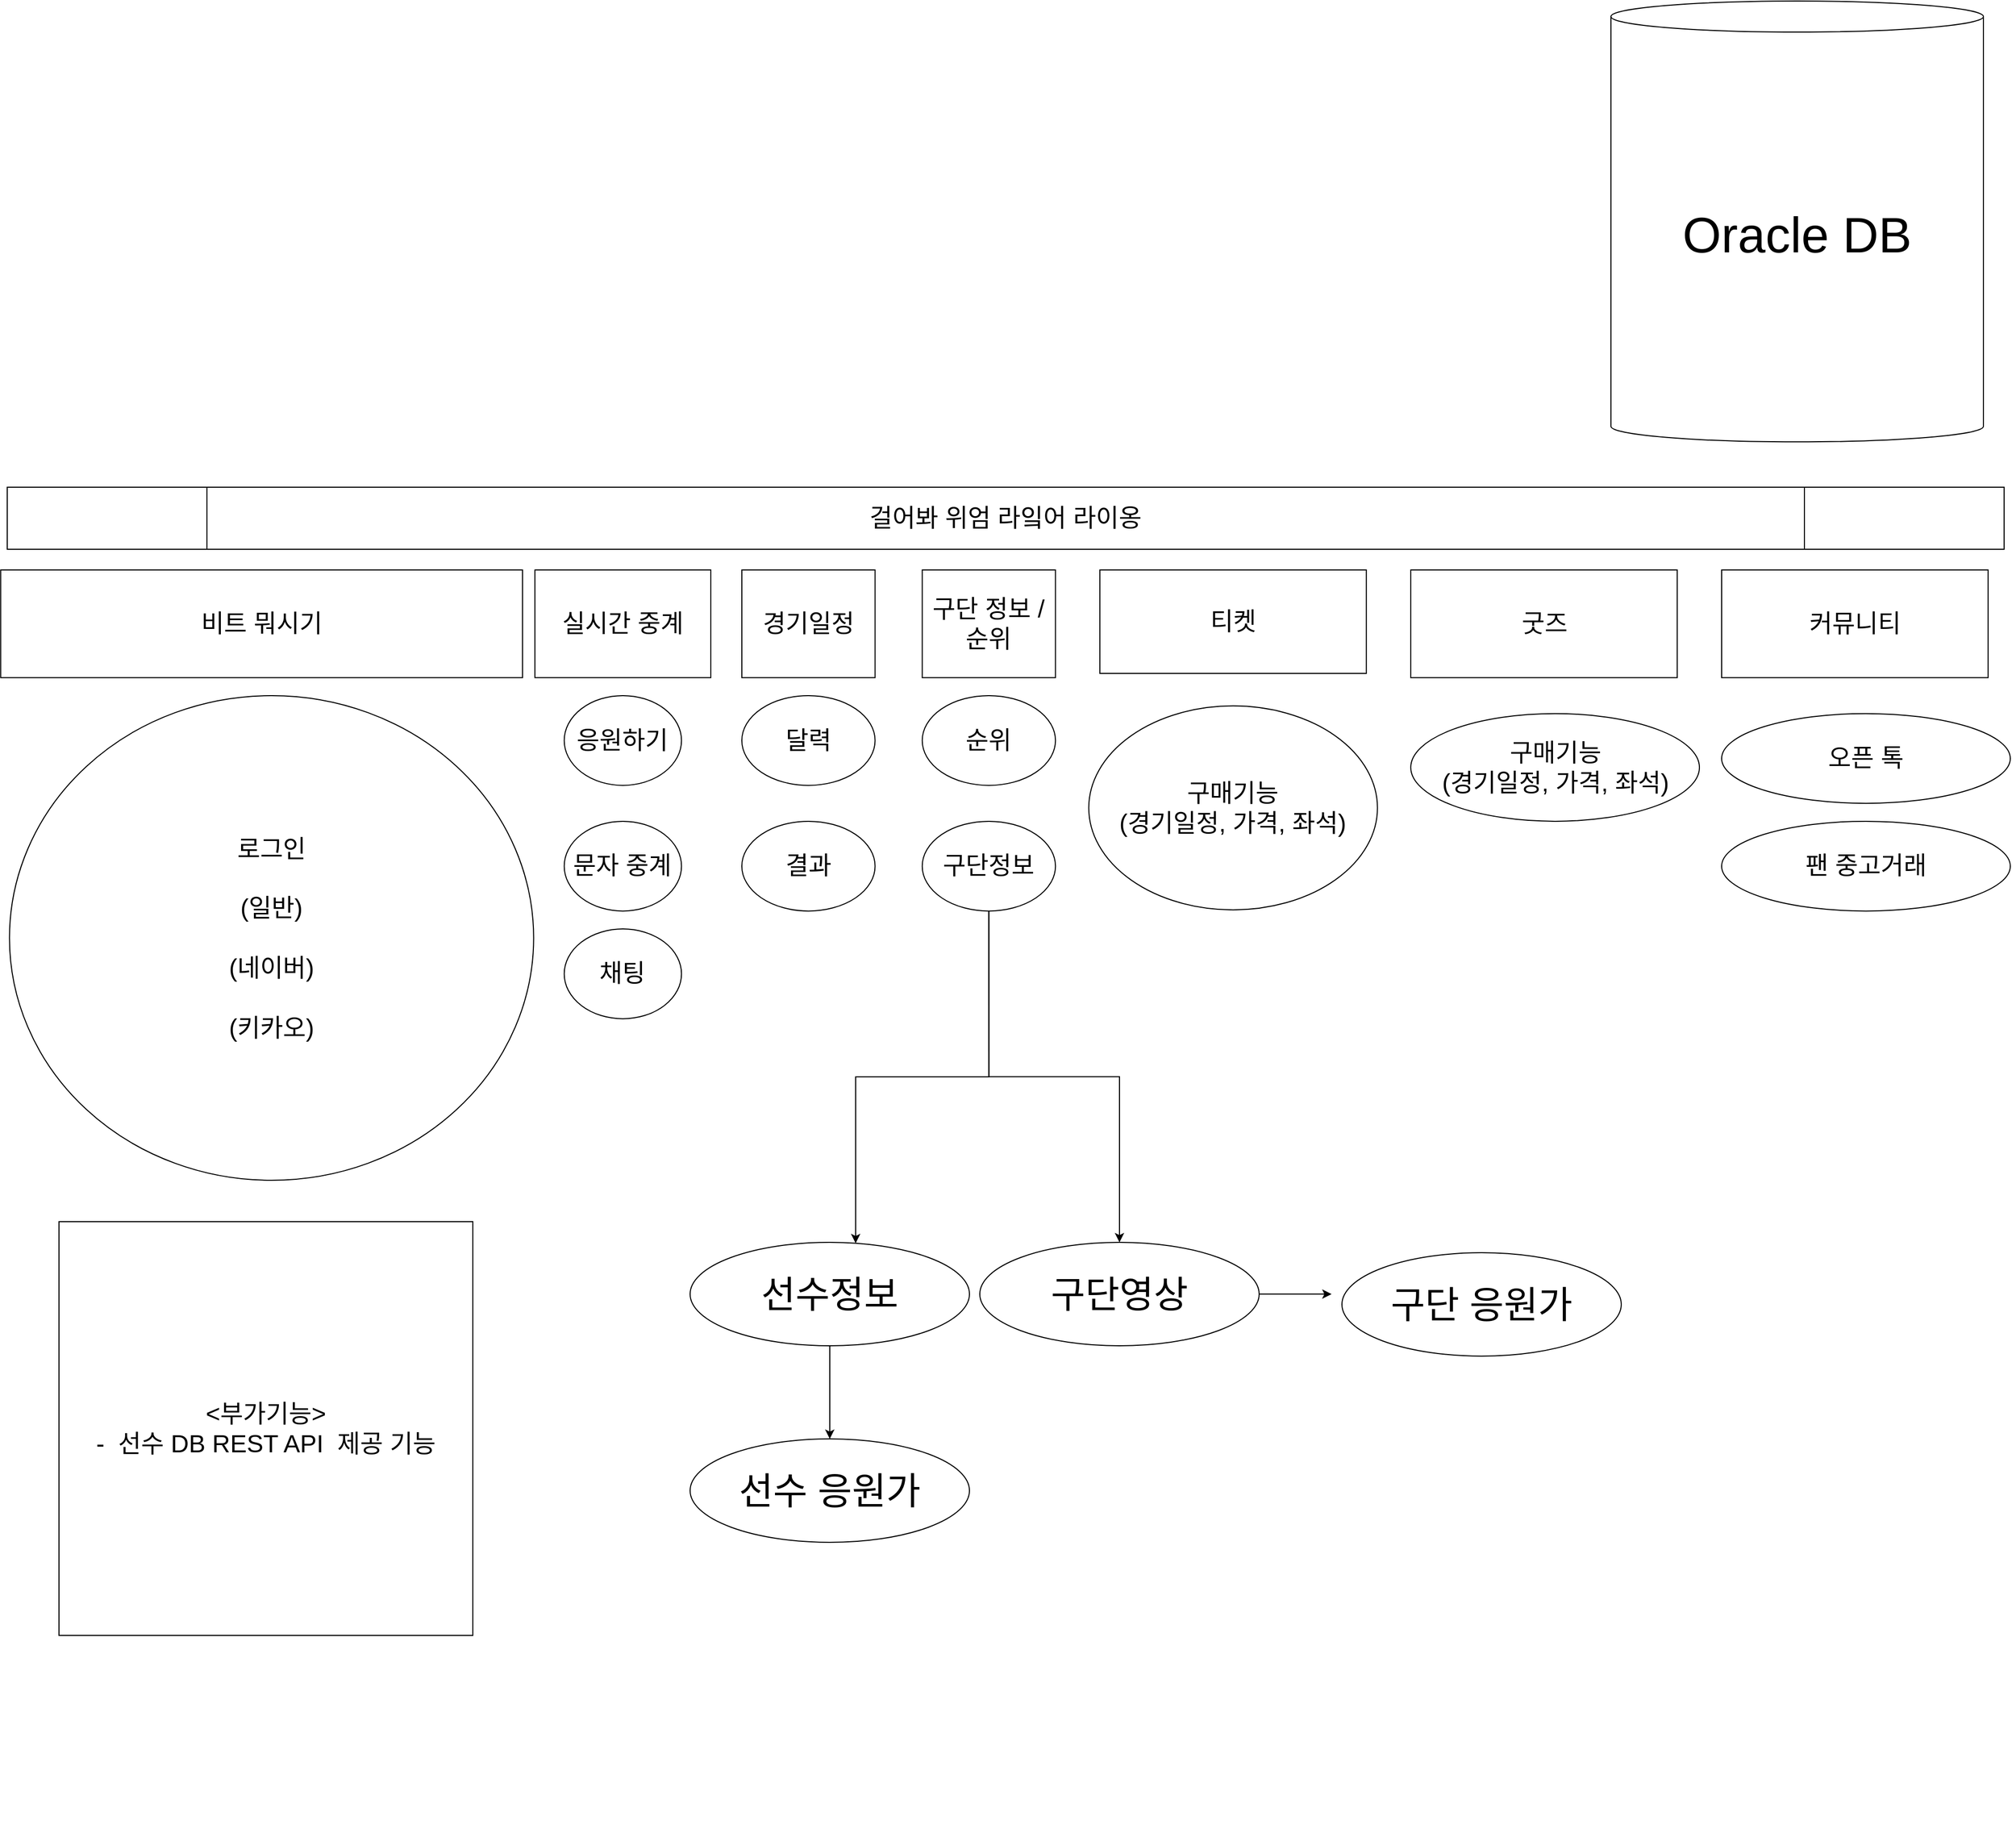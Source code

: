 <mxfile version="21.0.6" type="device"><diagram name="페이지-1" id="ZFIa0N3JvErplK9oNJ6o"><mxGraphModel dx="4522" dy="2681" grid="1" gridSize="10" guides="1" tooltips="1" connect="1" arrows="1" fold="1" page="1" pageScale="1" pageWidth="827" pageHeight="1169" math="0" shadow="0"><root><mxCell id="0"/><mxCell id="1" parent="0"/><mxCell id="BgcqkoKD57iNyRnDWF8b-24" value="" style="group;fontStyle=4;fontSize=24;" vertex="1" connectable="0" parent="1"><mxGeometry x="-780" y="50" width="1560" height="1220" as="geometry"/></mxCell><mxCell id="BgcqkoKD57iNyRnDWF8b-1" value="&lt;font style=&quot;font-size: 24px;&quot;&gt;비트 뭐시기&lt;/font&gt;" style="rounded=0;whiteSpace=wrap;html=1;fontSize=24;" vertex="1" parent="BgcqkoKD57iNyRnDWF8b-24"><mxGeometry x="-386.317" width="504.359" height="104.118" as="geometry"/></mxCell><mxCell id="BgcqkoKD57iNyRnDWF8b-5" value="커뮤니티" style="rounded=0;whiteSpace=wrap;html=1;fontSize=24;" vertex="1" parent="BgcqkoKD57iNyRnDWF8b-24"><mxGeometry x="1276.993" width="257.545" height="104.118" as="geometry"/></mxCell><mxCell id="BgcqkoKD57iNyRnDWF8b-9" value="" style="group;fontSize=24;" vertex="1" connectable="0" parent="BgcqkoKD57iNyRnDWF8b-24"><mxGeometry x="130" width="170" height="433.82" as="geometry"/></mxCell><mxCell id="BgcqkoKD57iNyRnDWF8b-2" value="실시간 중계" style="rounded=0;whiteSpace=wrap;html=1;fontSize=24;" vertex="1" parent="BgcqkoKD57iNyRnDWF8b-9"><mxGeometry width="170" height="104.117" as="geometry"/></mxCell><mxCell id="BgcqkoKD57iNyRnDWF8b-6" value="응원하기" style="ellipse;whiteSpace=wrap;html=1;fontSize=24;" vertex="1" parent="BgcqkoKD57iNyRnDWF8b-9"><mxGeometry x="28.333" y="121.47" width="113.333" height="86.764" as="geometry"/></mxCell><mxCell id="BgcqkoKD57iNyRnDWF8b-7" value="문자 중계" style="ellipse;whiteSpace=wrap;html=1;fontSize=24;" vertex="1" parent="BgcqkoKD57iNyRnDWF8b-9"><mxGeometry x="28.333" y="242.939" width="113.333" height="86.764" as="geometry"/></mxCell><mxCell id="BgcqkoKD57iNyRnDWF8b-8" value="채팅" style="ellipse;whiteSpace=wrap;html=1;fontSize=24;" vertex="1" parent="BgcqkoKD57iNyRnDWF8b-9"><mxGeometry x="28.333" y="347.056" width="113.333" height="86.764" as="geometry"/></mxCell><mxCell id="BgcqkoKD57iNyRnDWF8b-10" value="구단 정보 / 순위" style="rounded=0;whiteSpace=wrap;html=1;fontSize=24;" vertex="1" parent="BgcqkoKD57iNyRnDWF8b-24"><mxGeometry x="504.359" width="128.772" height="104.118" as="geometry"/></mxCell><mxCell id="BgcqkoKD57iNyRnDWF8b-14" value="" style="group;fontSize=24;" vertex="1" connectable="0" parent="BgcqkoKD57iNyRnDWF8b-24"><mxGeometry x="330.0" width="128.772" height="329.706" as="geometry"/></mxCell><mxCell id="BgcqkoKD57iNyRnDWF8b-11" value="경기일정" style="rounded=0;whiteSpace=wrap;html=1;fontSize=24;" vertex="1" parent="BgcqkoKD57iNyRnDWF8b-14"><mxGeometry width="128.772" height="104.118" as="geometry"/></mxCell><mxCell id="BgcqkoKD57iNyRnDWF8b-12" value="달력" style="ellipse;whiteSpace=wrap;html=1;fontSize=24;" vertex="1" parent="BgcqkoKD57iNyRnDWF8b-14"><mxGeometry y="121.471" width="128.772" height="86.765" as="geometry"/></mxCell><mxCell id="BgcqkoKD57iNyRnDWF8b-13" value="결과" style="ellipse;whiteSpace=wrap;html=1;fontSize=24;" vertex="1" parent="BgcqkoKD57iNyRnDWF8b-14"><mxGeometry y="242.941" width="128.772" height="86.765" as="geometry"/></mxCell><mxCell id="BgcqkoKD57iNyRnDWF8b-18" value="" style="group;fontSize=24;" vertex="1" connectable="0" parent="BgcqkoKD57iNyRnDWF8b-24"><mxGeometry x="665.32" width="279.01" height="460" as="geometry"/></mxCell><mxCell id="BgcqkoKD57iNyRnDWF8b-3" value="티켓" style="rounded=0;whiteSpace=wrap;html=1;fontSize=24;" vertex="1" parent="BgcqkoKD57iNyRnDWF8b-18"><mxGeometry x="10.73" width="257.55" height="100" as="geometry"/></mxCell><mxCell id="BgcqkoKD57iNyRnDWF8b-16" value="구매기능&lt;br style=&quot;font-size: 24px;&quot;&gt;(경기일정, 가격, 좌석)" style="ellipse;whiteSpace=wrap;html=1;fontSize=24;" vertex="1" parent="BgcqkoKD57iNyRnDWF8b-18"><mxGeometry y="131.427" width="279.01" height="197.143" as="geometry"/></mxCell><mxCell id="BgcqkoKD57iNyRnDWF8b-19" value="" style="group;fontSize=24;" vertex="1" connectable="0" parent="BgcqkoKD57iNyRnDWF8b-24"><mxGeometry x="976.524" width="279.007" height="242.941" as="geometry"/></mxCell><mxCell id="BgcqkoKD57iNyRnDWF8b-4" value="굿즈" style="rounded=0;whiteSpace=wrap;html=1;fontSize=24;" vertex="1" parent="BgcqkoKD57iNyRnDWF8b-19"><mxGeometry width="257.545" height="104.118" as="geometry"/></mxCell><mxCell id="BgcqkoKD57iNyRnDWF8b-17" value="구매기능&lt;br style=&quot;font-size: 24px;&quot;&gt;(경기일정, 가격, 좌석)" style="ellipse;whiteSpace=wrap;html=1;fontSize=24;" vertex="1" parent="BgcqkoKD57iNyRnDWF8b-19"><mxGeometry y="138.824" width="279.007" height="104.118" as="geometry"/></mxCell><mxCell id="BgcqkoKD57iNyRnDWF8b-21" value="순위" style="ellipse;whiteSpace=wrap;html=1;fontSize=24;" vertex="1" parent="BgcqkoKD57iNyRnDWF8b-24"><mxGeometry x="504.359" y="121.471" width="128.772" height="86.765" as="geometry"/></mxCell><mxCell id="BgcqkoKD57iNyRnDWF8b-22" value="오픈 톡" style="ellipse;whiteSpace=wrap;html=1;fontSize=24;" vertex="1" parent="BgcqkoKD57iNyRnDWF8b-24"><mxGeometry x="1276.993" y="138.824" width="279.007" height="86.765" as="geometry"/></mxCell><mxCell id="BgcqkoKD57iNyRnDWF8b-23" value="&lt;font style=&quot;font-size: 24px;&quot;&gt;로그인&lt;br style=&quot;font-size: 24px;&quot;&gt;&lt;br style=&quot;font-size: 24px;&quot;&gt;(일반)&lt;br style=&quot;font-size: 24px;&quot;&gt;&lt;br style=&quot;font-size: 24px;&quot;&gt;(네이버)&lt;br style=&quot;font-size: 24px;&quot;&gt;&lt;br style=&quot;font-size: 24px;&quot;&gt;(키카오)&lt;/font&gt;" style="ellipse;whiteSpace=wrap;html=1;fontSize=24;" vertex="1" parent="BgcqkoKD57iNyRnDWF8b-24"><mxGeometry x="-377.837" y="121.471" width="506.61" height="468.529" as="geometry"/></mxCell><mxCell id="BgcqkoKD57iNyRnDWF8b-43" style="edgeStyle=orthogonalEdgeStyle;rounded=0;orthogonalLoop=1;jettySize=auto;html=1;" edge="1" parent="BgcqkoKD57iNyRnDWF8b-24" source="BgcqkoKD57iNyRnDWF8b-25" target="BgcqkoKD57iNyRnDWF8b-44"><mxGeometry relative="1" as="geometry"><mxPoint x="520" y="650" as="targetPoint"/><Array as="points"><mxPoint x="569" y="490"/><mxPoint x="440" y="490"/></Array></mxGeometry></mxCell><mxCell id="BgcqkoKD57iNyRnDWF8b-25" value="구단정보" style="ellipse;whiteSpace=wrap;html=1;fontSize=24;" vertex="1" parent="BgcqkoKD57iNyRnDWF8b-24"><mxGeometry x="504.359" y="242.941" width="128.772" height="86.765" as="geometry"/></mxCell><mxCell id="BgcqkoKD57iNyRnDWF8b-47" style="edgeStyle=orthogonalEdgeStyle;rounded=0;orthogonalLoop=1;jettySize=auto;html=1;" edge="1" parent="BgcqkoKD57iNyRnDWF8b-24" source="BgcqkoKD57iNyRnDWF8b-41"><mxGeometry relative="1" as="geometry"><mxPoint x="900" y="700" as="targetPoint"/></mxGeometry></mxCell><mxCell id="BgcqkoKD57iNyRnDWF8b-41" value="&lt;font style=&quot;font-size: 36px;&quot;&gt;구단영상&lt;/font&gt;" style="ellipse;whiteSpace=wrap;html=1;" vertex="1" parent="BgcqkoKD57iNyRnDWF8b-24"><mxGeometry x="560" y="650" width="270" height="100" as="geometry"/></mxCell><mxCell id="BgcqkoKD57iNyRnDWF8b-40" style="edgeStyle=orthogonalEdgeStyle;rounded=0;orthogonalLoop=1;jettySize=auto;html=1;" edge="1" parent="BgcqkoKD57iNyRnDWF8b-24" source="BgcqkoKD57iNyRnDWF8b-25" target="BgcqkoKD57iNyRnDWF8b-41"><mxGeometry relative="1" as="geometry"><mxPoint x="568.745" y="470" as="targetPoint"/></mxGeometry></mxCell><mxCell id="BgcqkoKD57iNyRnDWF8b-42" value="팬 중고거래" style="ellipse;whiteSpace=wrap;html=1;fontSize=24;" vertex="1" parent="BgcqkoKD57iNyRnDWF8b-24"><mxGeometry x="1276.993" y="242.944" width="279.007" height="86.765" as="geometry"/></mxCell><mxCell id="BgcqkoKD57iNyRnDWF8b-45" style="edgeStyle=orthogonalEdgeStyle;rounded=0;orthogonalLoop=1;jettySize=auto;html=1;" edge="1" parent="BgcqkoKD57iNyRnDWF8b-24" source="BgcqkoKD57iNyRnDWF8b-44"><mxGeometry relative="1" as="geometry"><mxPoint x="415" y="840" as="targetPoint"/></mxGeometry></mxCell><mxCell id="BgcqkoKD57iNyRnDWF8b-44" value="&lt;font style=&quot;font-size: 36px;&quot;&gt;선수정보&lt;/font&gt;" style="ellipse;whiteSpace=wrap;html=1;" vertex="1" parent="BgcqkoKD57iNyRnDWF8b-24"><mxGeometry x="280" y="650" width="270" height="100" as="geometry"/></mxCell><mxCell id="BgcqkoKD57iNyRnDWF8b-46" value="&lt;font style=&quot;font-size: 36px;&quot;&gt;선수 응원가&lt;/font&gt;" style="ellipse;whiteSpace=wrap;html=1;" vertex="1" parent="BgcqkoKD57iNyRnDWF8b-24"><mxGeometry x="280" y="840" width="270" height="100" as="geometry"/></mxCell><mxCell id="BgcqkoKD57iNyRnDWF8b-48" value="&lt;font style=&quot;font-size: 36px;&quot;&gt;구단 응원가&lt;/font&gt;" style="ellipse;whiteSpace=wrap;html=1;" vertex="1" parent="BgcqkoKD57iNyRnDWF8b-24"><mxGeometry x="910" y="660" width="270" height="100" as="geometry"/></mxCell><mxCell id="BgcqkoKD57iNyRnDWF8b-28" value="&lt;font style=&quot;font-size: 24px;&quot;&gt;걸어봐 위엄 라잌어 라이옹&lt;/font&gt;" style="shape=process;whiteSpace=wrap;html=1;backgroundOutline=1;fontSize=24;" vertex="1" parent="1"><mxGeometry x="-1160" y="-30" width="1930" height="60" as="geometry"/></mxCell><mxCell id="BgcqkoKD57iNyRnDWF8b-31" value="&lt;font style=&quot;font-size: 24px;&quot;&gt;&amp;lt;부가기능&amp;gt;&lt;br style=&quot;font-size: 24px;&quot;&gt;-&amp;nbsp; 선수 DB REST API&amp;nbsp; 제공 기능&lt;/font&gt;" style="whiteSpace=wrap;html=1;aspect=fixed;fontSize=24;" vertex="1" parent="1"><mxGeometry x="-1110" y="680" width="400" height="400" as="geometry"/></mxCell><mxCell id="BgcqkoKD57iNyRnDWF8b-39" value="&lt;font style=&quot;font-size: 48px;&quot;&gt;Oracle DB&lt;/font&gt;" style="shape=cylinder3;whiteSpace=wrap;html=1;boundedLbl=1;backgroundOutline=1;size=15;" vertex="1" parent="1"><mxGeometry x="390" y="-500" width="360" height="426.18" as="geometry"/></mxCell></root></mxGraphModel></diagram></mxfile>